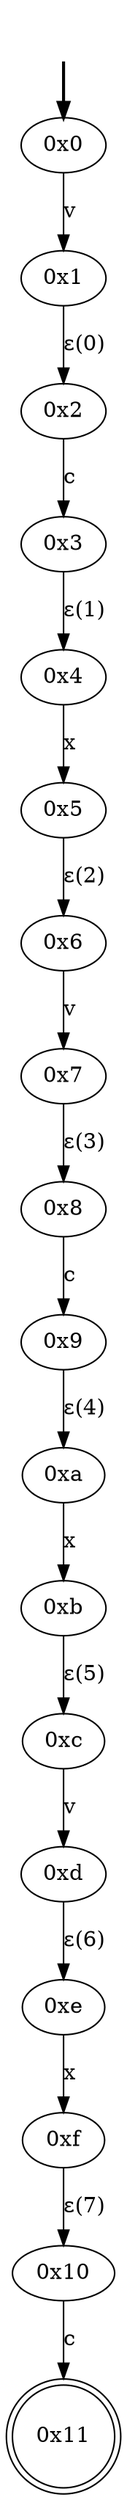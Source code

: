 digraph {
	fake [style=invisible]
	"0x0" [root=true]
	"0x1"
	"0x2"
	"0x3"
	"0x4"
	"0x5"
	"0x6"
	"0x7"
	"0x8"
	"0x9"
	"0xa"
	"0xb"
	"0xc"
	"0xd"
	"0xe"
	"0xf"
	"0x10"
	"0x11" [shape=doublecircle]
	fake -> "0x0" [style=bold]
	"0x0" -> "0x1" [label=v]
	"0x2" -> "0x3" [label=c]
	"0x1" -> "0x2" [label="ε(0)"]
	"0x4" -> "0x5" [label=x]
	"0x3" -> "0x4" [label="ε(1)"]
	"0x6" -> "0x7" [label=v]
	"0x5" -> "0x6" [label="ε(2)"]
	"0x8" -> "0x9" [label=c]
	"0x7" -> "0x8" [label="ε(3)"]
	"0xa" -> "0xb" [label=x]
	"0x9" -> "0xa" [label="ε(4)"]
	"0xc" -> "0xd" [label=v]
	"0xb" -> "0xc" [label="ε(5)"]
	"0xe" -> "0xf" [label=x]
	"0xd" -> "0xe" [label="ε(6)"]
	"0x10" -> "0x11" [label=c]
	"0xf" -> "0x10" [label="ε(7)"]
}
